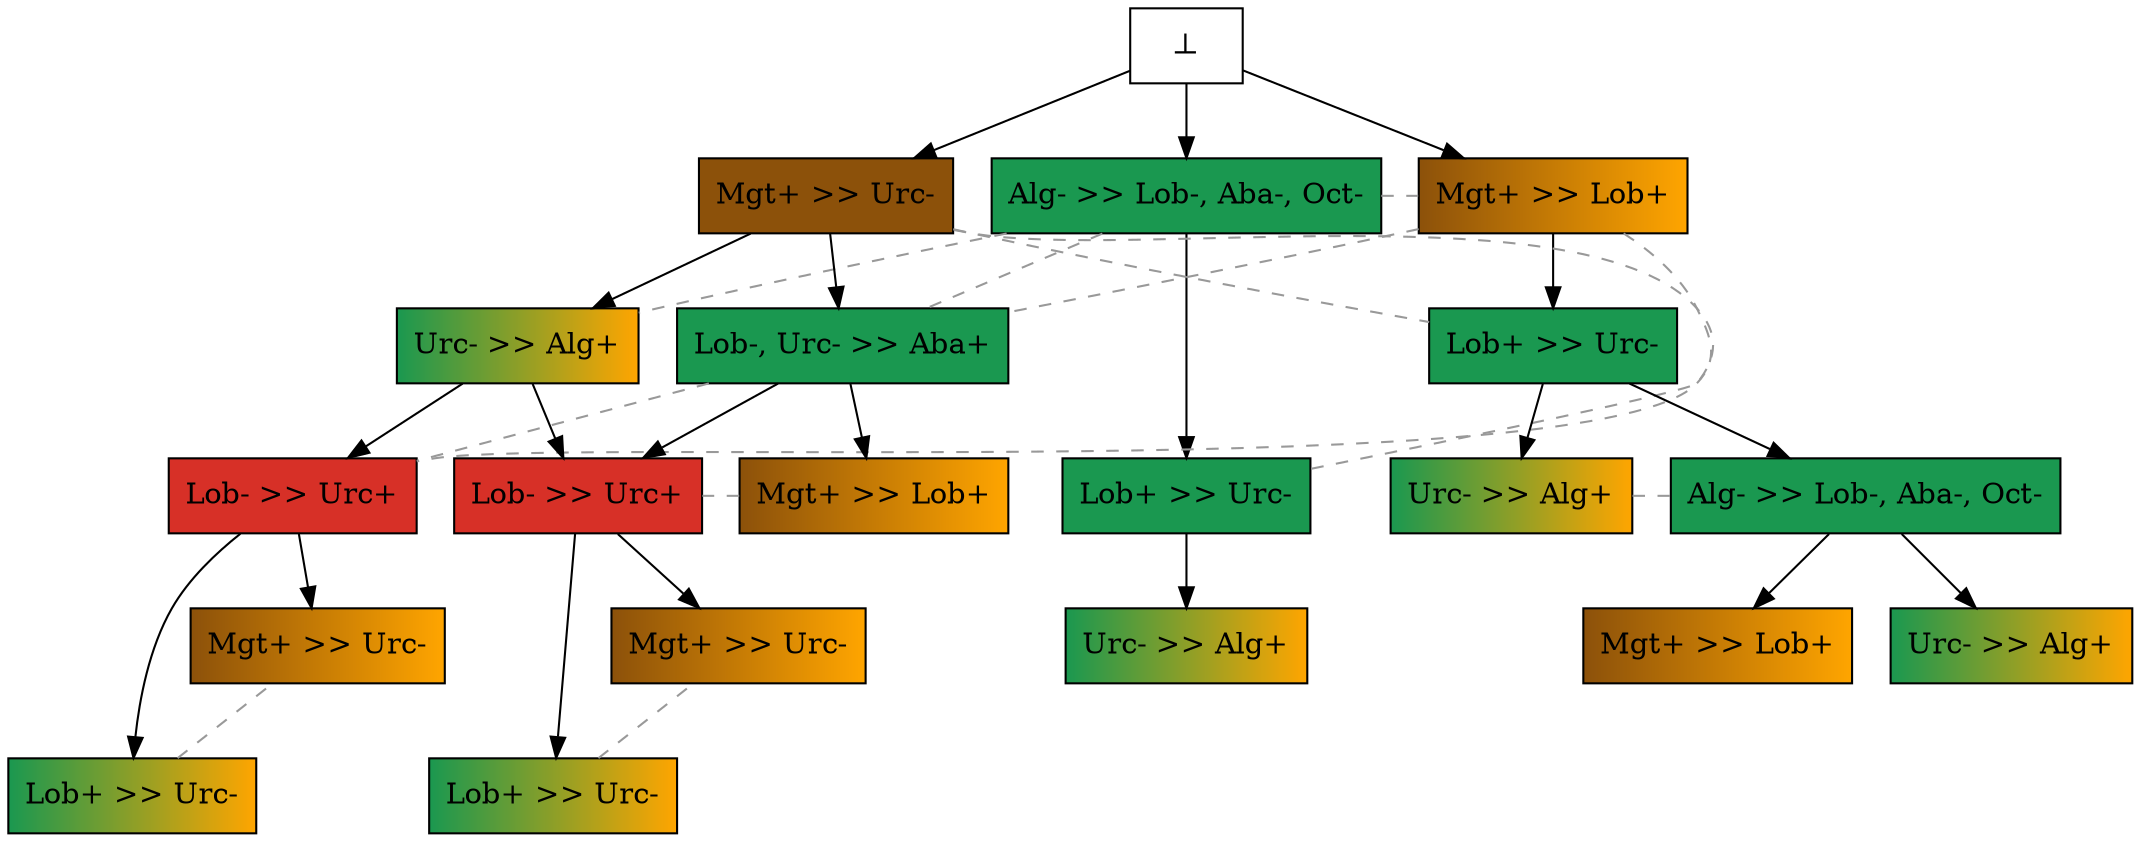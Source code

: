 digraph test {

//conflicts
e1 -> e4 [arrowhead=none color=gray60 style=dashed constraint=false];
e1 -> e6 [arrowhead=none color=gray60 style=dashed constraint=false];
e1 -> e7 [arrowhead=none color=gray60 style=dashed constraint=false];
e3 -> e5 [arrowhead=none color=gray60 style=dashed constraint=false];
e3 -> e10 [arrowhead=none color=gray60 style=dashed constraint=false];
e4 -> e7 [arrowhead=none color=gray60 style=dashed constraint=false];
e4 -> e13 [arrowhead=none color=gray60 style=dashed constraint=false];
e7 -> e13 [arrowhead=none color=gray60 style=dashed constraint=false];
e9 -> e11 [arrowhead=none color=gray60 style=dashed constraint=false];
e16 -> e22 [arrowhead=none color=gray60 style=dashed constraint=false];
e530 -> e598 [arrowhead=none color=gray60 style=dashed constraint=false];
e624 -> e660 [arrowhead=none color=gray60 style=dashed constraint=false];

e3 -> e6 [minlen=1];
e5 -> e9 [minlen=1];
e4 -> e5 [minlen=1];
e7 -> e16 [minlen=1];
e3 -> e7 [minlen=1];
e10 -> e21 [minlen=1];
e1 -> e10 [minlen=2];
e22 -> e530 [minlen=2];
e6 -> e22 [minlen=1];
e7 -> e22 [minlen=1];
e22 -> e598 [minlen=1];
e13 -> e624 [minlen=2];
e6 -> e13 [minlen=1];
e13 -> e660 [minlen=1];
e11 -> e674 [minlen=1];
e5 -> e11 [minlen=1];
e11 -> e690 [minlen=1];
e0 -> e1 [minlen=1];
e0 -> e3 [minlen=1];
e0 -> e4 [minlen=1];

e1 [color="black" fillcolor="#1a9850:#1a9850" label="Alg- >> Lob-, Aba-, Oct-" shape=box style=filled];
e3 [color="black" fillcolor="#8c510a:#8c510a" label="Mgt+ >> Urc-" shape=box style=filled];
e4 [color="black" fillcolor="#8c510a:orange" label="Mgt+ >> Lob+" shape=box style=filled];
e5 [color="black" fillcolor="#1a9850:#1a9850" label="Lob+ >> Urc-" shape=box style=filled];
e6 [color="black" fillcolor="#1a9850:orange" label="Urc- >> Alg+" shape=box style=filled];
e7 [color="black" fillcolor="#1a9850:#1a9850" label="Lob-, Urc- >> Aba+" shape=box style=filled];
e9 [color="black" fillcolor="#1a9850:orange" label="Urc- >> Alg+" shape=box style=filled];
e10 [color="black" fillcolor="#1a9850:#1a9850" label="Lob+ >> Urc-" shape=box style=filled];
e11 [color="black" fillcolor="#1a9850:#1a9850" label="Alg- >> Lob-, Aba-, Oct-" shape=box style=filled];
e13 [color="black" fillcolor="#d73027:#d73027" label="Lob- >> Urc+" shape=box style=filled];
e16 [color="black" fillcolor="#8c510a:orange" label="Mgt+ >> Lob+" shape=box style=filled];
e21 [color="black" fillcolor="#1a9850:orange" label="Urc- >> Alg+" shape=box style=filled];
e22 [color="black" fillcolor="#d73027:#d73027" label="Lob- >> Urc+" shape=box style=filled];
e530 [color="black" fillcolor="#1a9850:orange" label="Lob+ >> Urc-" shape=box style=filled];
e598 [color="black" fillcolor="#8c510a:orange" label="Mgt+ >> Urc-" shape=box style=filled];
e624 [color="black" fillcolor="#1a9850:orange" label="Lob+ >> Urc-" shape=box style=filled];
e660 [color="black" fillcolor="#8c510a:orange" label="Mgt+ >> Urc-" shape=box style=filled];
e674 [color="black" fillcolor="#8c510a:orange" label="Mgt+ >> Lob+" shape=box style=filled];
e690 [color="black" fillcolor="#1a9850:orange" label="Urc- >> Alg+" shape=box style=filled];
e0 [fillcolor="white" label="⊥" shape=box style=filled];
}

